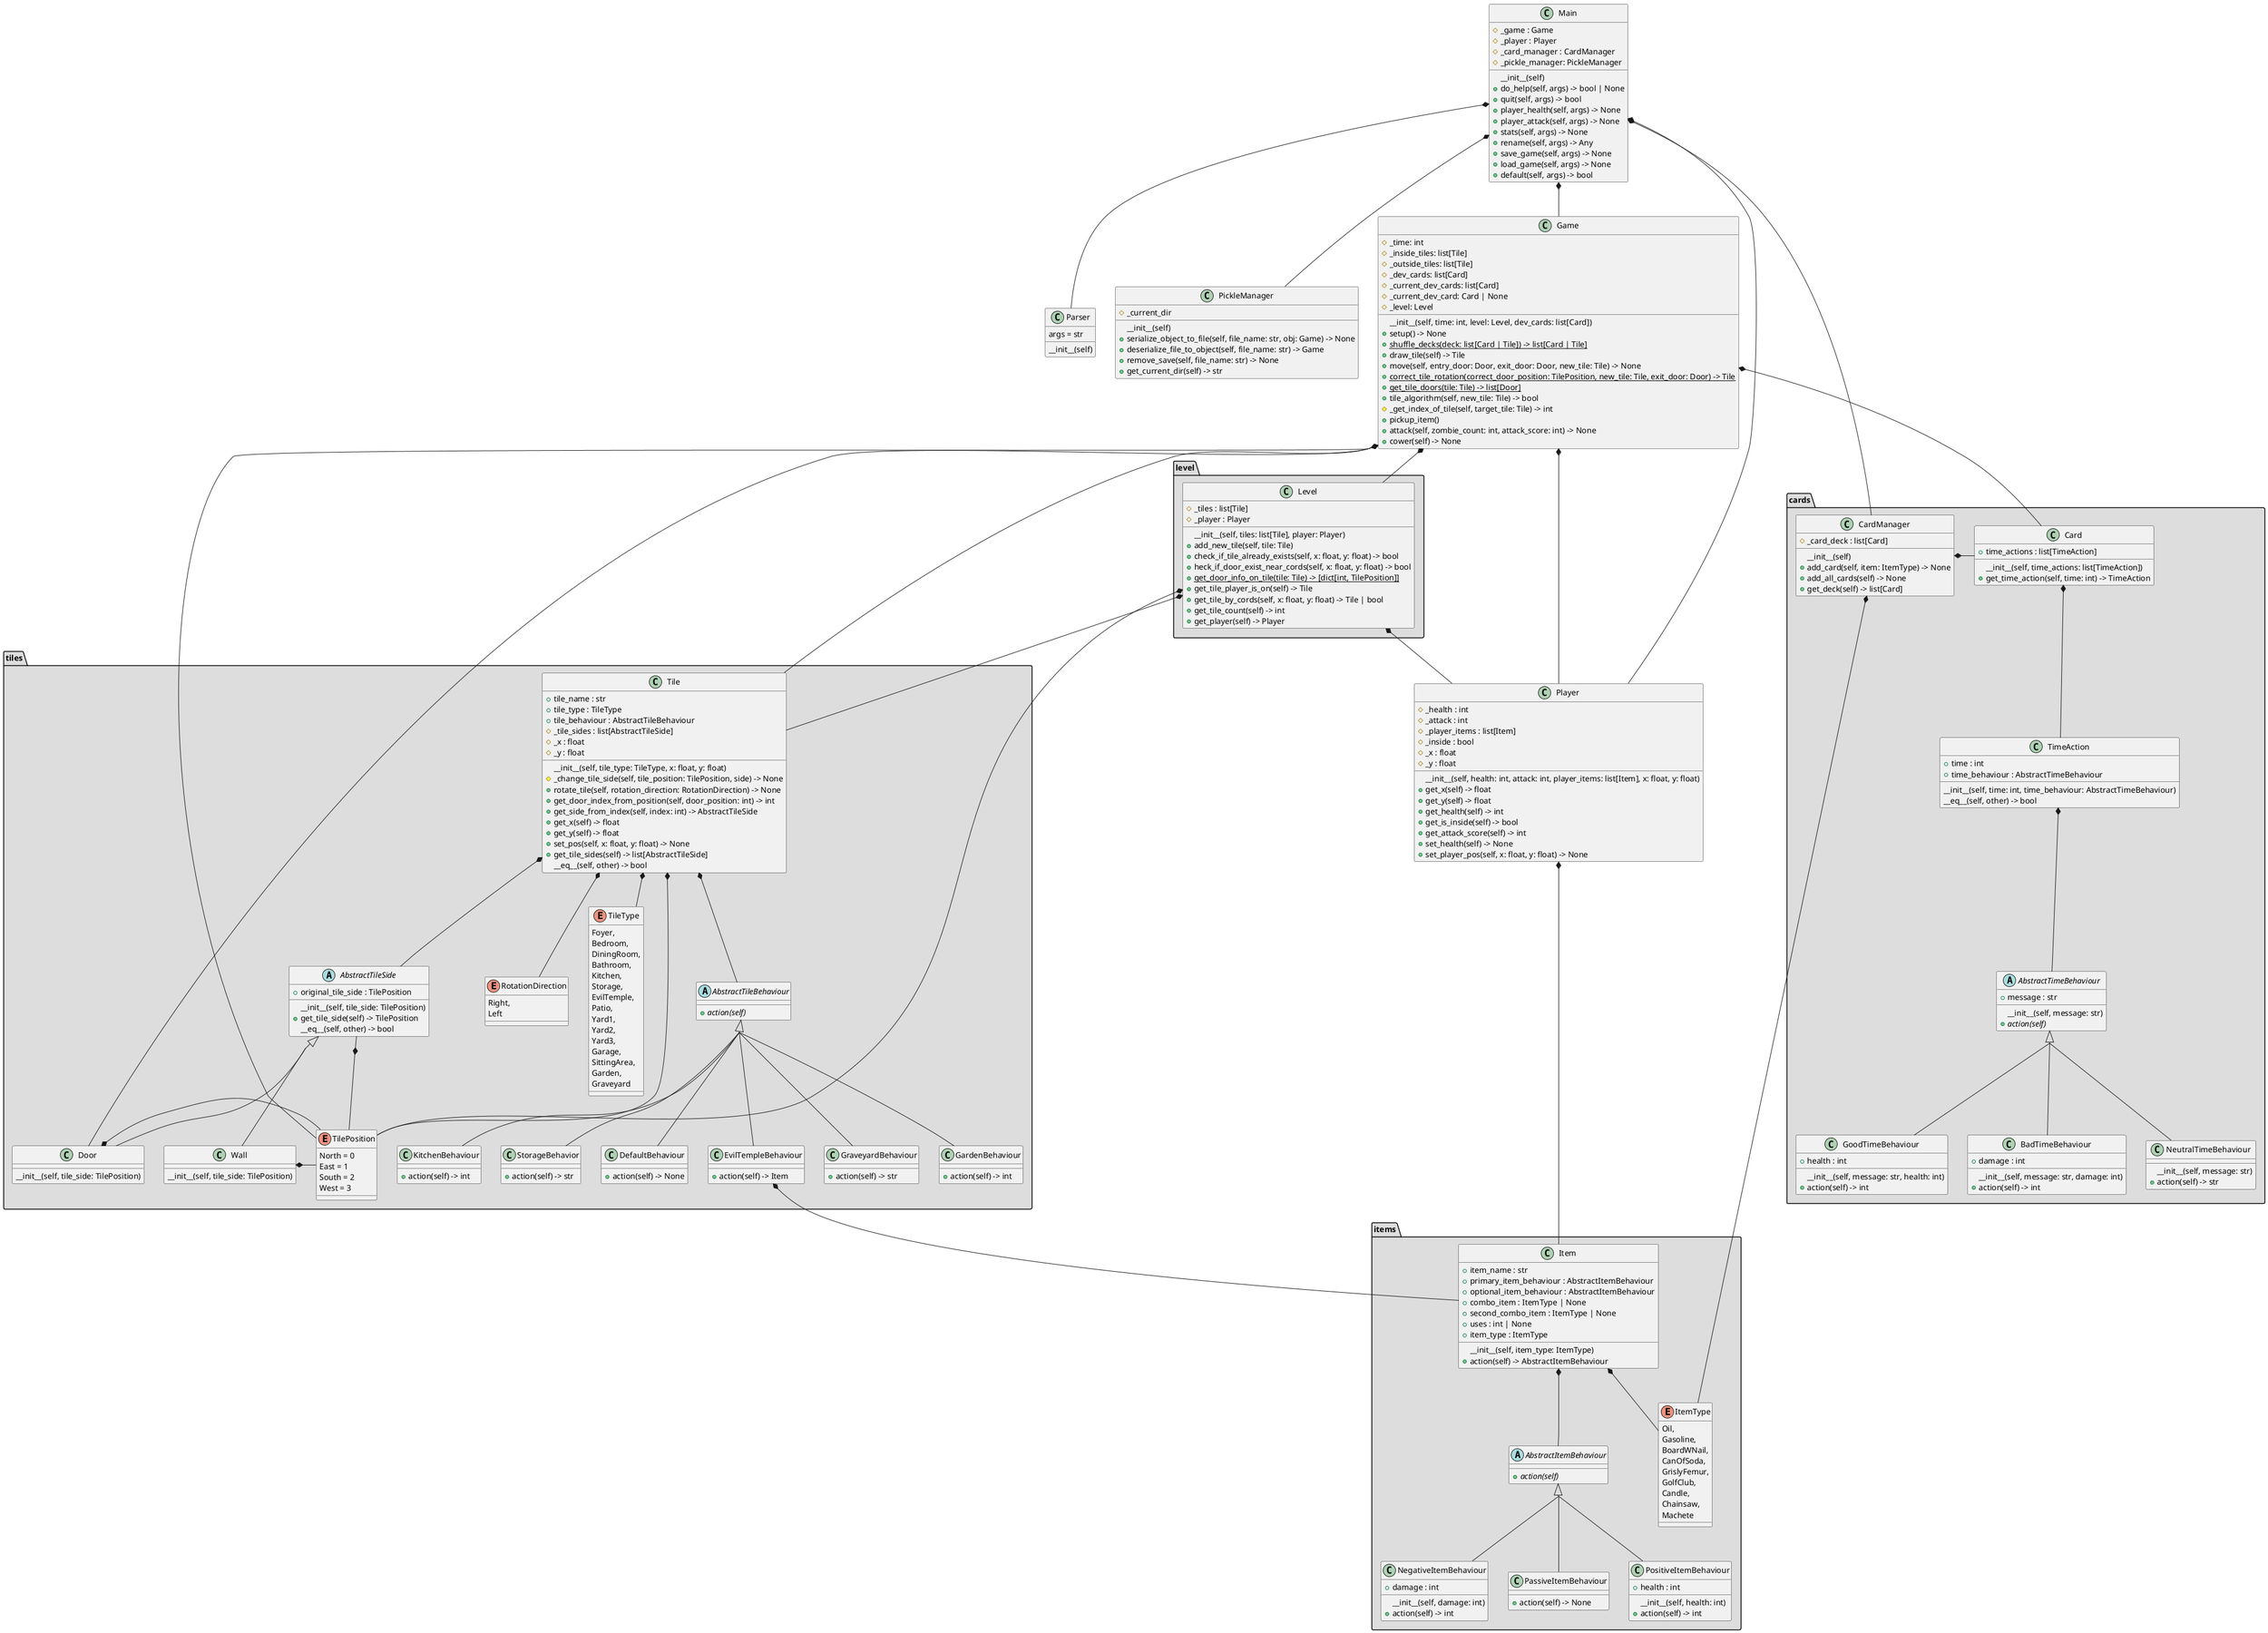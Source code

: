 @startuml
skinparam groupInheritance 2
' Split into 4 pages
page 2x2
skinparam pageMargin 10
skinparam pageExternalColor gray
skinparam pageBorderColor black

together {
  class Main {
        #_game : Game
        #_player : Player
        #_card_manager : CardManager
        #_pickle_manager: PickleManager
        __init__(self)
        +do_help(self, args) -> bool | None
        +quit(self, args) -> bool
        +player_health(self, args) -> None
        +player_attack(self, args) -> None
        +stats(self, args) -> None
        +rename(self, args) -> Any
        +save_game(self, args) -> None
        +load_game(self, args) -> None
        +default(self, args) -> bool
    }


    class Parser {
        args = str
        __init__(self)
    }

    class PickleManager {
        #_current_dir
        __init__(self)
        +serialize_object_to_file(self, file_name: str, obj: Game) -> None
        +deserialize_file_to_object(self, file_name: str) -> Game
        +remove_save(self, file_name: str) -> None
        +get_current_dir(self) -> str
    }

    class Game {
        #_time: int
        #_inside_tiles: list[Tile]
        #_outside_tiles: list[Tile]
        #_dev_cards: list[Card]
        #_current_dev_cards: list[Card]
        #_current_dev_card: Card | None
        #_level: Level
        __init__(self, time: int, level: Level, dev_cards: list[Card])
        +setup() -> None
        +{static} shuffle_decks(deck: list[Card | Tile]) -> list[Card | Tile]
        +draw_tile(self) -> Tile
        +move(self, entry_door: Door, exit_door: Door, new_tile: Tile) -> None
        +{static}correct_tile_rotation(correct_door_position: TilePosition, new_tile: Tile, exit_door: Door) -> Tile
        +{static}get_tile_doors(tile: Tile) -> list[Door]
        +tile_algorithm(self, new_tile: Tile) -> bool
        #_get_index_of_tile(self, target_tile: Tile) -> int
        +pickup_item()
        +attack(self, zombie_count: int, attack_score: int) -> None
        +cower(self) -> None
    }

    class Player {
        #_health : int
        #_attack : int
        #_player_items : list[Item]
        #_inside : bool
        #_x : float
        #_y : float
        __init__(self, health: int, attack: int, player_items: list[Item], x: float, y: float)
        +get_x(self) -> float
        +get_y(self) -> float
        +get_health(self) -> int
        +get_is_inside(self) -> bool
        +get_attack_score(self) -> int
        +set_health(self) -> None
        +set_player_pos(self, x: float, y: float) -> None
    }

    package level <<Folder>> #DDDDDD {
        class Level {
            #_tiles : list[Tile]
            #_player : Player
            __init__(self, tiles: list[Tile], player: Player)
            +add_new_tile(self, tile: Tile)
            +check_if_tile_already_exists(self, x: float, y: float) -> bool
            +heck_if_door_exist_near_cords(self, x: float, y: float) -> bool
            +{static}get_door_info_on_tile(tile: Tile) -> [dict[int, TilePosition]]
            +get_tile_player_is_on(self) -> Tile
            +get_tile_by_cords(self, x: float, y: float) -> Tile | bool
            +get_tile_count(self) -> int
            +get_player(self) -> Player
        }
    }
}





package tiles <<Folder>> #DDDDDD {
    class Tile {
        +tile_name : str
        +tile_type : TileType
        +tile_behaviour : AbstractTileBehaviour
        #_tile_sides : list[AbstractTileSide]
        #_x : float
        #_y : float
        __init__(self, tile_type: TileType, x: float, y: float)
        #_change_tile_side(self, tile_position: TilePosition, side) -> None
        +rotate_tile(self, rotation_direction: RotationDirection) -> None
        +get_door_index_from_position(self, door_position: int) -> int
        +get_side_from_index(self, index: int) -> AbstractTileSide
        +get_x(self) -> float
        +get_y(self) -> float
        +set_pos(self, x: float, y: float) -> None
        +get_tile_sides(self) -> list[AbstractTileSide]
        __eq__(self, other) -> bool
    }

    enum RotationDirection {
        Right,
        Left
    }

    enum TilePosition {
        North = 0
        East = 1
        South = 2
        West = 3
    }

    enum TileType {
        Foyer,
        Bedroom,
        DiningRoom,
        Bathroom,
        Kitchen,
        Storage,
        EvilTemple,
        Patio,
        Yard1,
        Yard2,
        Yard3,
        Garage,
        SittingArea,
        Garden,
        Graveyard
    }

    class Door extends AbstractTileSide {
        __init__(self, tile_side: TilePosition)
    }

    class Wall extends AbstractTileSide {
        __init__(self, tile_side: TilePosition)
    }

    abstract class AbstractTileSide {
        +original_tile_side : TilePosition
        __init__(self, tile_side: TilePosition)
        +get_tile_side(self) -> TilePosition
        __eq__(self, other) -> bool
    }

    abstract class AbstractTileBehaviour {
        +{abstract} action(self)
    }

    class EvilTempleBehaviour extends AbstractTileBehaviour {
        +action(self) -> Item
    }

    class GraveyardBehaviour extends AbstractTileBehaviour {
        +action(self) -> str
    }

    class GardenBehaviour extends AbstractTileBehaviour {
        +action(self) -> int
    }

    class KitchenBehaviour extends AbstractTileBehaviour {
        +action(self) -> int
    }

    class StorageBehavior extends AbstractTileBehaviour {
        +action(self) -> str
    }

    class DefaultBehaviour extends AbstractTileBehaviour {
        +action(self) -> None
    }


}

package items <<Folder>> #DDDDDD {
    class Item {
        +item_name : str
        +primary_item_behaviour : AbstractItemBehaviour
        +optional_item_behaviour : AbstractItemBehaviour
        +combo_item : ItemType | None
        +second_combo_item : ItemType | None
        +uses : int | None
        +item_type : ItemType
        __init__(self, item_type: ItemType)
        +action(self) -> AbstractItemBehaviour
    }

    enum ItemType {
        Oil,
        Gasoline,
        BoardWNail,
        CanOfSoda,
        GrislyFemur,
        GolfClub,
        Candle,
        Chainsaw,
        Machete
    }

    abstract class AbstractItemBehaviour {
        +{abstract} action(self)
    }

    class NegativeItemBehaviour extends AbstractItemBehaviour {
        +damage : int
        __init__(self, damage: int)
        +action(self) -> int
    }

    class PassiveItemBehaviour extends AbstractItemBehaviour {
        +action(self) -> None
    }

    class PositiveItemBehaviour extends AbstractItemBehaviour {
        +health : int
        __init__(self, health: int)
        +action(self) -> int
    }
}

package cards <<Folder>> #DDDDDD {
    class Card {
        +time_actions : list[TimeAction]
        __init__(self, time_actions: list[TimeAction])
        +get_time_action(self, time: int) -> TimeAction
    }

    class CardManager {
        #_card_deck : list[Card]
        __init__(self)
        +add_card(self, item: ItemType) -> None
        +add_all_cards(self) -> None
        +get_deck(self) -> list[Card]
    }

    class TimeAction {
        +time : int
        +time_behaviour : AbstractTimeBehaviour
        __init__(self, time: int, time_behaviour: AbstractTimeBehaviour)
        __eq__(self, other) -> bool
    }

    abstract class AbstractTimeBehaviour {
        +message : str
        __init__(self, message: str)
        {abstract}+action(self)
    }

    class GoodTimeBehaviour extends AbstractTimeBehaviour {
        +health : int
        __init__(self, message: str, health: int)
        +action(self) -> int
    }

    class BadTimeBehaviour extends AbstractTimeBehaviour {
        +damage : int
        __init__(self, message: str, damage: int)
        +action(self) -> int
    }

    class NeutralTimeBehaviour extends AbstractTimeBehaviour {
        __init__(self, message: str)
        +action(self) -> str
    }


}

Main *-- Game
Main *-- CardManager
Main *-- PickleManager
Main *-- Parser
Main *-- Player
Game *-- Player
Game *-- Card
Game *-- Tile
Game *-- Level
Game *-- TilePosition
Game *-- Door
Player *-- Item
Level *-- Tile
Level *-- TilePosition
Level *-- Player
Tile *-- AbstractTileBehaviour
Tile *-- TileType
Tile *-- AbstractTileSide
Tile *-- RotationDirection
Tile *-- TilePosition
AbstractTileSide *-- TilePosition
Door *- TilePosition
Wall *- TilePosition
EvilTempleBehaviour *-- Item
CardManager *- Card
CardManager *-- ItemType
Card *-- TimeAction
TimeAction *-- AbstractTimeBehaviour
Item *-- AbstractItemBehaviour
Item *-- ItemType
@enduml